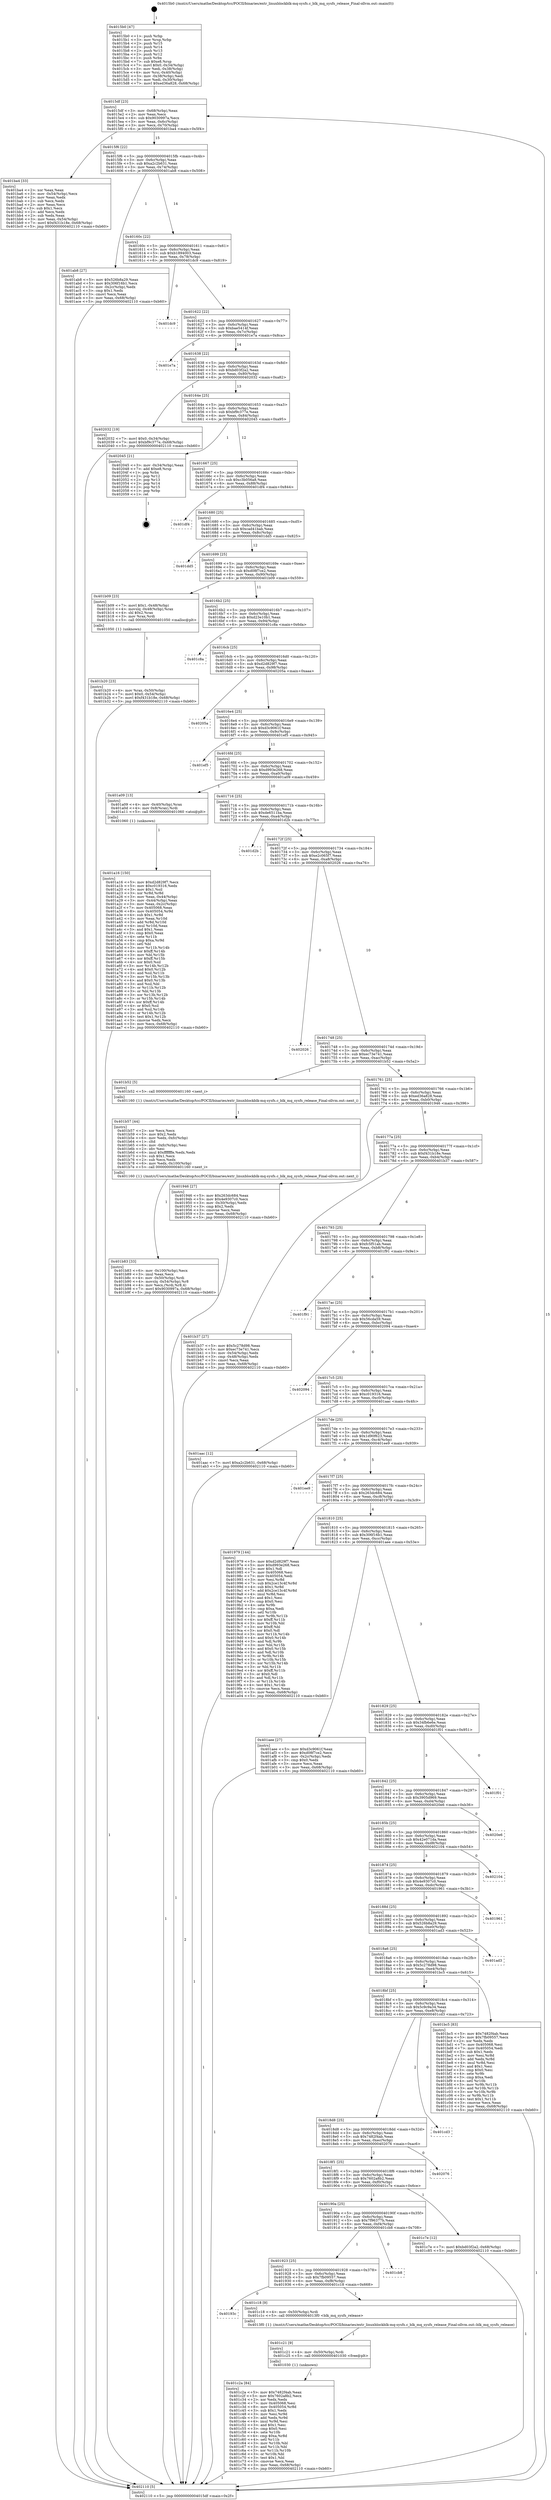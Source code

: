 digraph "0x4015b0" {
  label = "0x4015b0 (/mnt/c/Users/mathe/Desktop/tcc/POCII/binaries/extr_linuxblockblk-mq-sysfs.c_blk_mq_sysfs_release_Final-ollvm.out::main(0))"
  labelloc = "t"
  node[shape=record]

  Entry [label="",width=0.3,height=0.3,shape=circle,fillcolor=black,style=filled]
  "0x4015df" [label="{
     0x4015df [23]\l
     | [instrs]\l
     &nbsp;&nbsp;0x4015df \<+3\>: mov -0x68(%rbp),%eax\l
     &nbsp;&nbsp;0x4015e2 \<+2\>: mov %eax,%ecx\l
     &nbsp;&nbsp;0x4015e4 \<+6\>: sub $0x9030997a,%ecx\l
     &nbsp;&nbsp;0x4015ea \<+3\>: mov %eax,-0x6c(%rbp)\l
     &nbsp;&nbsp;0x4015ed \<+3\>: mov %ecx,-0x70(%rbp)\l
     &nbsp;&nbsp;0x4015f0 \<+6\>: je 0000000000401ba4 \<main+0x5f4\>\l
  }"]
  "0x401ba4" [label="{
     0x401ba4 [33]\l
     | [instrs]\l
     &nbsp;&nbsp;0x401ba4 \<+2\>: xor %eax,%eax\l
     &nbsp;&nbsp;0x401ba6 \<+3\>: mov -0x54(%rbp),%ecx\l
     &nbsp;&nbsp;0x401ba9 \<+2\>: mov %eax,%edx\l
     &nbsp;&nbsp;0x401bab \<+2\>: sub %ecx,%edx\l
     &nbsp;&nbsp;0x401bad \<+2\>: mov %eax,%ecx\l
     &nbsp;&nbsp;0x401baf \<+3\>: sub $0x1,%ecx\l
     &nbsp;&nbsp;0x401bb2 \<+2\>: add %ecx,%edx\l
     &nbsp;&nbsp;0x401bb4 \<+2\>: sub %edx,%eax\l
     &nbsp;&nbsp;0x401bb6 \<+3\>: mov %eax,-0x54(%rbp)\l
     &nbsp;&nbsp;0x401bb9 \<+7\>: movl $0xf431b18e,-0x68(%rbp)\l
     &nbsp;&nbsp;0x401bc0 \<+5\>: jmp 0000000000402110 \<main+0xb60\>\l
  }"]
  "0x4015f6" [label="{
     0x4015f6 [22]\l
     | [instrs]\l
     &nbsp;&nbsp;0x4015f6 \<+5\>: jmp 00000000004015fb \<main+0x4b\>\l
     &nbsp;&nbsp;0x4015fb \<+3\>: mov -0x6c(%rbp),%eax\l
     &nbsp;&nbsp;0x4015fe \<+5\>: sub $0xa2c2b631,%eax\l
     &nbsp;&nbsp;0x401603 \<+3\>: mov %eax,-0x74(%rbp)\l
     &nbsp;&nbsp;0x401606 \<+6\>: je 0000000000401ab8 \<main+0x508\>\l
  }"]
  Exit [label="",width=0.3,height=0.3,shape=circle,fillcolor=black,style=filled,peripheries=2]
  "0x401ab8" [label="{
     0x401ab8 [27]\l
     | [instrs]\l
     &nbsp;&nbsp;0x401ab8 \<+5\>: mov $0x526b8a29,%eax\l
     &nbsp;&nbsp;0x401abd \<+5\>: mov $0x306f16b1,%ecx\l
     &nbsp;&nbsp;0x401ac2 \<+3\>: mov -0x2c(%rbp),%edx\l
     &nbsp;&nbsp;0x401ac5 \<+3\>: cmp $0x1,%edx\l
     &nbsp;&nbsp;0x401ac8 \<+3\>: cmovl %ecx,%eax\l
     &nbsp;&nbsp;0x401acb \<+3\>: mov %eax,-0x68(%rbp)\l
     &nbsp;&nbsp;0x401ace \<+5\>: jmp 0000000000402110 \<main+0xb60\>\l
  }"]
  "0x40160c" [label="{
     0x40160c [22]\l
     | [instrs]\l
     &nbsp;&nbsp;0x40160c \<+5\>: jmp 0000000000401611 \<main+0x61\>\l
     &nbsp;&nbsp;0x401611 \<+3\>: mov -0x6c(%rbp),%eax\l
     &nbsp;&nbsp;0x401614 \<+5\>: sub $0xb1894003,%eax\l
     &nbsp;&nbsp;0x401619 \<+3\>: mov %eax,-0x78(%rbp)\l
     &nbsp;&nbsp;0x40161c \<+6\>: je 0000000000401dc9 \<main+0x819\>\l
  }"]
  "0x401c2a" [label="{
     0x401c2a [84]\l
     | [instrs]\l
     &nbsp;&nbsp;0x401c2a \<+5\>: mov $0x7482f4ab,%eax\l
     &nbsp;&nbsp;0x401c2f \<+5\>: mov $0x7602a8b2,%ecx\l
     &nbsp;&nbsp;0x401c34 \<+2\>: xor %edx,%edx\l
     &nbsp;&nbsp;0x401c36 \<+7\>: mov 0x405068,%esi\l
     &nbsp;&nbsp;0x401c3d \<+8\>: mov 0x405054,%r8d\l
     &nbsp;&nbsp;0x401c45 \<+3\>: sub $0x1,%edx\l
     &nbsp;&nbsp;0x401c48 \<+3\>: mov %esi,%r9d\l
     &nbsp;&nbsp;0x401c4b \<+3\>: add %edx,%r9d\l
     &nbsp;&nbsp;0x401c4e \<+4\>: imul %r9d,%esi\l
     &nbsp;&nbsp;0x401c52 \<+3\>: and $0x1,%esi\l
     &nbsp;&nbsp;0x401c55 \<+3\>: cmp $0x0,%esi\l
     &nbsp;&nbsp;0x401c58 \<+4\>: sete %r10b\l
     &nbsp;&nbsp;0x401c5c \<+4\>: cmp $0xa,%r8d\l
     &nbsp;&nbsp;0x401c60 \<+4\>: setl %r11b\l
     &nbsp;&nbsp;0x401c64 \<+3\>: mov %r10b,%bl\l
     &nbsp;&nbsp;0x401c67 \<+3\>: and %r11b,%bl\l
     &nbsp;&nbsp;0x401c6a \<+3\>: xor %r11b,%r10b\l
     &nbsp;&nbsp;0x401c6d \<+3\>: or %r10b,%bl\l
     &nbsp;&nbsp;0x401c70 \<+3\>: test $0x1,%bl\l
     &nbsp;&nbsp;0x401c73 \<+3\>: cmovne %ecx,%eax\l
     &nbsp;&nbsp;0x401c76 \<+3\>: mov %eax,-0x68(%rbp)\l
     &nbsp;&nbsp;0x401c79 \<+5\>: jmp 0000000000402110 \<main+0xb60\>\l
  }"]
  "0x401dc9" [label="{
     0x401dc9\l
  }", style=dashed]
  "0x401622" [label="{
     0x401622 [22]\l
     | [instrs]\l
     &nbsp;&nbsp;0x401622 \<+5\>: jmp 0000000000401627 \<main+0x77\>\l
     &nbsp;&nbsp;0x401627 \<+3\>: mov -0x6c(%rbp),%eax\l
     &nbsp;&nbsp;0x40162a \<+5\>: sub $0xbae5414f,%eax\l
     &nbsp;&nbsp;0x40162f \<+3\>: mov %eax,-0x7c(%rbp)\l
     &nbsp;&nbsp;0x401632 \<+6\>: je 0000000000401e7a \<main+0x8ca\>\l
  }"]
  "0x401c21" [label="{
     0x401c21 [9]\l
     | [instrs]\l
     &nbsp;&nbsp;0x401c21 \<+4\>: mov -0x50(%rbp),%rdi\l
     &nbsp;&nbsp;0x401c25 \<+5\>: call 0000000000401030 \<free@plt\>\l
     | [calls]\l
     &nbsp;&nbsp;0x401030 \{1\} (unknown)\l
  }"]
  "0x401e7a" [label="{
     0x401e7a\l
  }", style=dashed]
  "0x401638" [label="{
     0x401638 [22]\l
     | [instrs]\l
     &nbsp;&nbsp;0x401638 \<+5\>: jmp 000000000040163d \<main+0x8d\>\l
     &nbsp;&nbsp;0x40163d \<+3\>: mov -0x6c(%rbp),%eax\l
     &nbsp;&nbsp;0x401640 \<+5\>: sub $0xbd03f2a2,%eax\l
     &nbsp;&nbsp;0x401645 \<+3\>: mov %eax,-0x80(%rbp)\l
     &nbsp;&nbsp;0x401648 \<+6\>: je 0000000000402032 \<main+0xa82\>\l
  }"]
  "0x40193c" [label="{
     0x40193c\l
  }", style=dashed]
  "0x402032" [label="{
     0x402032 [19]\l
     | [instrs]\l
     &nbsp;&nbsp;0x402032 \<+7\>: movl $0x0,-0x34(%rbp)\l
     &nbsp;&nbsp;0x402039 \<+7\>: movl $0xbf9c377e,-0x68(%rbp)\l
     &nbsp;&nbsp;0x402040 \<+5\>: jmp 0000000000402110 \<main+0xb60\>\l
  }"]
  "0x40164e" [label="{
     0x40164e [25]\l
     | [instrs]\l
     &nbsp;&nbsp;0x40164e \<+5\>: jmp 0000000000401653 \<main+0xa3\>\l
     &nbsp;&nbsp;0x401653 \<+3\>: mov -0x6c(%rbp),%eax\l
     &nbsp;&nbsp;0x401656 \<+5\>: sub $0xbf9c377e,%eax\l
     &nbsp;&nbsp;0x40165b \<+6\>: mov %eax,-0x84(%rbp)\l
     &nbsp;&nbsp;0x401661 \<+6\>: je 0000000000402045 \<main+0xa95\>\l
  }"]
  "0x401c18" [label="{
     0x401c18 [9]\l
     | [instrs]\l
     &nbsp;&nbsp;0x401c18 \<+4\>: mov -0x50(%rbp),%rdi\l
     &nbsp;&nbsp;0x401c1c \<+5\>: call 00000000004013f0 \<blk_mq_sysfs_release\>\l
     | [calls]\l
     &nbsp;&nbsp;0x4013f0 \{1\} (/mnt/c/Users/mathe/Desktop/tcc/POCII/binaries/extr_linuxblockblk-mq-sysfs.c_blk_mq_sysfs_release_Final-ollvm.out::blk_mq_sysfs_release)\l
  }"]
  "0x402045" [label="{
     0x402045 [21]\l
     | [instrs]\l
     &nbsp;&nbsp;0x402045 \<+3\>: mov -0x34(%rbp),%eax\l
     &nbsp;&nbsp;0x402048 \<+7\>: add $0xe8,%rsp\l
     &nbsp;&nbsp;0x40204f \<+1\>: pop %rbx\l
     &nbsp;&nbsp;0x402050 \<+2\>: pop %r12\l
     &nbsp;&nbsp;0x402052 \<+2\>: pop %r13\l
     &nbsp;&nbsp;0x402054 \<+2\>: pop %r14\l
     &nbsp;&nbsp;0x402056 \<+2\>: pop %r15\l
     &nbsp;&nbsp;0x402058 \<+1\>: pop %rbp\l
     &nbsp;&nbsp;0x402059 \<+1\>: ret\l
  }"]
  "0x401667" [label="{
     0x401667 [25]\l
     | [instrs]\l
     &nbsp;&nbsp;0x401667 \<+5\>: jmp 000000000040166c \<main+0xbc\>\l
     &nbsp;&nbsp;0x40166c \<+3\>: mov -0x6c(%rbp),%eax\l
     &nbsp;&nbsp;0x40166f \<+5\>: sub $0xc3b056a8,%eax\l
     &nbsp;&nbsp;0x401674 \<+6\>: mov %eax,-0x88(%rbp)\l
     &nbsp;&nbsp;0x40167a \<+6\>: je 0000000000401df4 \<main+0x844\>\l
  }"]
  "0x401923" [label="{
     0x401923 [25]\l
     | [instrs]\l
     &nbsp;&nbsp;0x401923 \<+5\>: jmp 0000000000401928 \<main+0x378\>\l
     &nbsp;&nbsp;0x401928 \<+3\>: mov -0x6c(%rbp),%eax\l
     &nbsp;&nbsp;0x40192b \<+5\>: sub $0x7fb09557,%eax\l
     &nbsp;&nbsp;0x401930 \<+6\>: mov %eax,-0xf8(%rbp)\l
     &nbsp;&nbsp;0x401936 \<+6\>: je 0000000000401c18 \<main+0x668\>\l
  }"]
  "0x401df4" [label="{
     0x401df4\l
  }", style=dashed]
  "0x401680" [label="{
     0x401680 [25]\l
     | [instrs]\l
     &nbsp;&nbsp;0x401680 \<+5\>: jmp 0000000000401685 \<main+0xd5\>\l
     &nbsp;&nbsp;0x401685 \<+3\>: mov -0x6c(%rbp),%eax\l
     &nbsp;&nbsp;0x401688 \<+5\>: sub $0xcad41bab,%eax\l
     &nbsp;&nbsp;0x40168d \<+6\>: mov %eax,-0x8c(%rbp)\l
     &nbsp;&nbsp;0x401693 \<+6\>: je 0000000000401dd5 \<main+0x825\>\l
  }"]
  "0x401cb8" [label="{
     0x401cb8\l
  }", style=dashed]
  "0x401dd5" [label="{
     0x401dd5\l
  }", style=dashed]
  "0x401699" [label="{
     0x401699 [25]\l
     | [instrs]\l
     &nbsp;&nbsp;0x401699 \<+5\>: jmp 000000000040169e \<main+0xee\>\l
     &nbsp;&nbsp;0x40169e \<+3\>: mov -0x6c(%rbp),%eax\l
     &nbsp;&nbsp;0x4016a1 \<+5\>: sub $0xd08f7ce2,%eax\l
     &nbsp;&nbsp;0x4016a6 \<+6\>: mov %eax,-0x90(%rbp)\l
     &nbsp;&nbsp;0x4016ac \<+6\>: je 0000000000401b09 \<main+0x559\>\l
  }"]
  "0x40190a" [label="{
     0x40190a [25]\l
     | [instrs]\l
     &nbsp;&nbsp;0x40190a \<+5\>: jmp 000000000040190f \<main+0x35f\>\l
     &nbsp;&nbsp;0x40190f \<+3\>: mov -0x6c(%rbp),%eax\l
     &nbsp;&nbsp;0x401912 \<+5\>: sub $0x7f96377b,%eax\l
     &nbsp;&nbsp;0x401917 \<+6\>: mov %eax,-0xf4(%rbp)\l
     &nbsp;&nbsp;0x40191d \<+6\>: je 0000000000401cb8 \<main+0x708\>\l
  }"]
  "0x401b09" [label="{
     0x401b09 [23]\l
     | [instrs]\l
     &nbsp;&nbsp;0x401b09 \<+7\>: movl $0x1,-0x48(%rbp)\l
     &nbsp;&nbsp;0x401b10 \<+4\>: movslq -0x48(%rbp),%rax\l
     &nbsp;&nbsp;0x401b14 \<+4\>: shl $0x2,%rax\l
     &nbsp;&nbsp;0x401b18 \<+3\>: mov %rax,%rdi\l
     &nbsp;&nbsp;0x401b1b \<+5\>: call 0000000000401050 \<malloc@plt\>\l
     | [calls]\l
     &nbsp;&nbsp;0x401050 \{1\} (unknown)\l
  }"]
  "0x4016b2" [label="{
     0x4016b2 [25]\l
     | [instrs]\l
     &nbsp;&nbsp;0x4016b2 \<+5\>: jmp 00000000004016b7 \<main+0x107\>\l
     &nbsp;&nbsp;0x4016b7 \<+3\>: mov -0x6c(%rbp),%eax\l
     &nbsp;&nbsp;0x4016ba \<+5\>: sub $0xd23e10b1,%eax\l
     &nbsp;&nbsp;0x4016bf \<+6\>: mov %eax,-0x94(%rbp)\l
     &nbsp;&nbsp;0x4016c5 \<+6\>: je 0000000000401c8a \<main+0x6da\>\l
  }"]
  "0x401c7e" [label="{
     0x401c7e [12]\l
     | [instrs]\l
     &nbsp;&nbsp;0x401c7e \<+7\>: movl $0xbd03f2a2,-0x68(%rbp)\l
     &nbsp;&nbsp;0x401c85 \<+5\>: jmp 0000000000402110 \<main+0xb60\>\l
  }"]
  "0x401c8a" [label="{
     0x401c8a\l
  }", style=dashed]
  "0x4016cb" [label="{
     0x4016cb [25]\l
     | [instrs]\l
     &nbsp;&nbsp;0x4016cb \<+5\>: jmp 00000000004016d0 \<main+0x120\>\l
     &nbsp;&nbsp;0x4016d0 \<+3\>: mov -0x6c(%rbp),%eax\l
     &nbsp;&nbsp;0x4016d3 \<+5\>: sub $0xd2d829f7,%eax\l
     &nbsp;&nbsp;0x4016d8 \<+6\>: mov %eax,-0x98(%rbp)\l
     &nbsp;&nbsp;0x4016de \<+6\>: je 000000000040205a \<main+0xaaa\>\l
  }"]
  "0x4018f1" [label="{
     0x4018f1 [25]\l
     | [instrs]\l
     &nbsp;&nbsp;0x4018f1 \<+5\>: jmp 00000000004018f6 \<main+0x346\>\l
     &nbsp;&nbsp;0x4018f6 \<+3\>: mov -0x6c(%rbp),%eax\l
     &nbsp;&nbsp;0x4018f9 \<+5\>: sub $0x7602a8b2,%eax\l
     &nbsp;&nbsp;0x4018fe \<+6\>: mov %eax,-0xf0(%rbp)\l
     &nbsp;&nbsp;0x401904 \<+6\>: je 0000000000401c7e \<main+0x6ce\>\l
  }"]
  "0x40205a" [label="{
     0x40205a\l
  }", style=dashed]
  "0x4016e4" [label="{
     0x4016e4 [25]\l
     | [instrs]\l
     &nbsp;&nbsp;0x4016e4 \<+5\>: jmp 00000000004016e9 \<main+0x139\>\l
     &nbsp;&nbsp;0x4016e9 \<+3\>: mov -0x6c(%rbp),%eax\l
     &nbsp;&nbsp;0x4016ec \<+5\>: sub $0xd3c9061f,%eax\l
     &nbsp;&nbsp;0x4016f1 \<+6\>: mov %eax,-0x9c(%rbp)\l
     &nbsp;&nbsp;0x4016f7 \<+6\>: je 0000000000401ef5 \<main+0x945\>\l
  }"]
  "0x402076" [label="{
     0x402076\l
  }", style=dashed]
  "0x401ef5" [label="{
     0x401ef5\l
  }", style=dashed]
  "0x4016fd" [label="{
     0x4016fd [25]\l
     | [instrs]\l
     &nbsp;&nbsp;0x4016fd \<+5\>: jmp 0000000000401702 \<main+0x152\>\l
     &nbsp;&nbsp;0x401702 \<+3\>: mov -0x6c(%rbp),%eax\l
     &nbsp;&nbsp;0x401705 \<+5\>: sub $0xd993e268,%eax\l
     &nbsp;&nbsp;0x40170a \<+6\>: mov %eax,-0xa0(%rbp)\l
     &nbsp;&nbsp;0x401710 \<+6\>: je 0000000000401a09 \<main+0x459\>\l
  }"]
  "0x4018d8" [label="{
     0x4018d8 [25]\l
     | [instrs]\l
     &nbsp;&nbsp;0x4018d8 \<+5\>: jmp 00000000004018dd \<main+0x32d\>\l
     &nbsp;&nbsp;0x4018dd \<+3\>: mov -0x6c(%rbp),%eax\l
     &nbsp;&nbsp;0x4018e0 \<+5\>: sub $0x7482f4ab,%eax\l
     &nbsp;&nbsp;0x4018e5 \<+6\>: mov %eax,-0xec(%rbp)\l
     &nbsp;&nbsp;0x4018eb \<+6\>: je 0000000000402076 \<main+0xac6\>\l
  }"]
  "0x401a09" [label="{
     0x401a09 [13]\l
     | [instrs]\l
     &nbsp;&nbsp;0x401a09 \<+4\>: mov -0x40(%rbp),%rax\l
     &nbsp;&nbsp;0x401a0d \<+4\>: mov 0x8(%rax),%rdi\l
     &nbsp;&nbsp;0x401a11 \<+5\>: call 0000000000401060 \<atoi@plt\>\l
     | [calls]\l
     &nbsp;&nbsp;0x401060 \{1\} (unknown)\l
  }"]
  "0x401716" [label="{
     0x401716 [25]\l
     | [instrs]\l
     &nbsp;&nbsp;0x401716 \<+5\>: jmp 000000000040171b \<main+0x16b\>\l
     &nbsp;&nbsp;0x40171b \<+3\>: mov -0x6c(%rbp),%eax\l
     &nbsp;&nbsp;0x40171e \<+5\>: sub $0xde6511ba,%eax\l
     &nbsp;&nbsp;0x401723 \<+6\>: mov %eax,-0xa4(%rbp)\l
     &nbsp;&nbsp;0x401729 \<+6\>: je 0000000000401d2b \<main+0x77b\>\l
  }"]
  "0x401cd3" [label="{
     0x401cd3\l
  }", style=dashed]
  "0x401d2b" [label="{
     0x401d2b\l
  }", style=dashed]
  "0x40172f" [label="{
     0x40172f [25]\l
     | [instrs]\l
     &nbsp;&nbsp;0x40172f \<+5\>: jmp 0000000000401734 \<main+0x184\>\l
     &nbsp;&nbsp;0x401734 \<+3\>: mov -0x6c(%rbp),%eax\l
     &nbsp;&nbsp;0x401737 \<+5\>: sub $0xe2c065f7,%eax\l
     &nbsp;&nbsp;0x40173c \<+6\>: mov %eax,-0xa8(%rbp)\l
     &nbsp;&nbsp;0x401742 \<+6\>: je 0000000000402026 \<main+0xa76\>\l
  }"]
  "0x4018bf" [label="{
     0x4018bf [25]\l
     | [instrs]\l
     &nbsp;&nbsp;0x4018bf \<+5\>: jmp 00000000004018c4 \<main+0x314\>\l
     &nbsp;&nbsp;0x4018c4 \<+3\>: mov -0x6c(%rbp),%eax\l
     &nbsp;&nbsp;0x4018c7 \<+5\>: sub $0x5c9c9a34,%eax\l
     &nbsp;&nbsp;0x4018cc \<+6\>: mov %eax,-0xe8(%rbp)\l
     &nbsp;&nbsp;0x4018d2 \<+6\>: je 0000000000401cd3 \<main+0x723\>\l
  }"]
  "0x402026" [label="{
     0x402026\l
  }", style=dashed]
  "0x401748" [label="{
     0x401748 [25]\l
     | [instrs]\l
     &nbsp;&nbsp;0x401748 \<+5\>: jmp 000000000040174d \<main+0x19d\>\l
     &nbsp;&nbsp;0x40174d \<+3\>: mov -0x6c(%rbp),%eax\l
     &nbsp;&nbsp;0x401750 \<+5\>: sub $0xec73e741,%eax\l
     &nbsp;&nbsp;0x401755 \<+6\>: mov %eax,-0xac(%rbp)\l
     &nbsp;&nbsp;0x40175b \<+6\>: je 0000000000401b52 \<main+0x5a2\>\l
  }"]
  "0x401bc5" [label="{
     0x401bc5 [83]\l
     | [instrs]\l
     &nbsp;&nbsp;0x401bc5 \<+5\>: mov $0x7482f4ab,%eax\l
     &nbsp;&nbsp;0x401bca \<+5\>: mov $0x7fb09557,%ecx\l
     &nbsp;&nbsp;0x401bcf \<+2\>: xor %edx,%edx\l
     &nbsp;&nbsp;0x401bd1 \<+7\>: mov 0x405068,%esi\l
     &nbsp;&nbsp;0x401bd8 \<+7\>: mov 0x405054,%edi\l
     &nbsp;&nbsp;0x401bdf \<+3\>: sub $0x1,%edx\l
     &nbsp;&nbsp;0x401be2 \<+3\>: mov %esi,%r8d\l
     &nbsp;&nbsp;0x401be5 \<+3\>: add %edx,%r8d\l
     &nbsp;&nbsp;0x401be8 \<+4\>: imul %r8d,%esi\l
     &nbsp;&nbsp;0x401bec \<+3\>: and $0x1,%esi\l
     &nbsp;&nbsp;0x401bef \<+3\>: cmp $0x0,%esi\l
     &nbsp;&nbsp;0x401bf2 \<+4\>: sete %r9b\l
     &nbsp;&nbsp;0x401bf6 \<+3\>: cmp $0xa,%edi\l
     &nbsp;&nbsp;0x401bf9 \<+4\>: setl %r10b\l
     &nbsp;&nbsp;0x401bfd \<+3\>: mov %r9b,%r11b\l
     &nbsp;&nbsp;0x401c00 \<+3\>: and %r10b,%r11b\l
     &nbsp;&nbsp;0x401c03 \<+3\>: xor %r10b,%r9b\l
     &nbsp;&nbsp;0x401c06 \<+3\>: or %r9b,%r11b\l
     &nbsp;&nbsp;0x401c09 \<+4\>: test $0x1,%r11b\l
     &nbsp;&nbsp;0x401c0d \<+3\>: cmovne %ecx,%eax\l
     &nbsp;&nbsp;0x401c10 \<+3\>: mov %eax,-0x68(%rbp)\l
     &nbsp;&nbsp;0x401c13 \<+5\>: jmp 0000000000402110 \<main+0xb60\>\l
  }"]
  "0x401b52" [label="{
     0x401b52 [5]\l
     | [instrs]\l
     &nbsp;&nbsp;0x401b52 \<+5\>: call 0000000000401160 \<next_i\>\l
     | [calls]\l
     &nbsp;&nbsp;0x401160 \{1\} (/mnt/c/Users/mathe/Desktop/tcc/POCII/binaries/extr_linuxblockblk-mq-sysfs.c_blk_mq_sysfs_release_Final-ollvm.out::next_i)\l
  }"]
  "0x401761" [label="{
     0x401761 [25]\l
     | [instrs]\l
     &nbsp;&nbsp;0x401761 \<+5\>: jmp 0000000000401766 \<main+0x1b6\>\l
     &nbsp;&nbsp;0x401766 \<+3\>: mov -0x6c(%rbp),%eax\l
     &nbsp;&nbsp;0x401769 \<+5\>: sub $0xed36a828,%eax\l
     &nbsp;&nbsp;0x40176e \<+6\>: mov %eax,-0xb0(%rbp)\l
     &nbsp;&nbsp;0x401774 \<+6\>: je 0000000000401946 \<main+0x396\>\l
  }"]
  "0x4018a6" [label="{
     0x4018a6 [25]\l
     | [instrs]\l
     &nbsp;&nbsp;0x4018a6 \<+5\>: jmp 00000000004018ab \<main+0x2fb\>\l
     &nbsp;&nbsp;0x4018ab \<+3\>: mov -0x6c(%rbp),%eax\l
     &nbsp;&nbsp;0x4018ae \<+5\>: sub $0x5c278d98,%eax\l
     &nbsp;&nbsp;0x4018b3 \<+6\>: mov %eax,-0xe4(%rbp)\l
     &nbsp;&nbsp;0x4018b9 \<+6\>: je 0000000000401bc5 \<main+0x615\>\l
  }"]
  "0x401946" [label="{
     0x401946 [27]\l
     | [instrs]\l
     &nbsp;&nbsp;0x401946 \<+5\>: mov $0x263dc684,%eax\l
     &nbsp;&nbsp;0x40194b \<+5\>: mov $0x4e9307c0,%ecx\l
     &nbsp;&nbsp;0x401950 \<+3\>: mov -0x30(%rbp),%edx\l
     &nbsp;&nbsp;0x401953 \<+3\>: cmp $0x2,%edx\l
     &nbsp;&nbsp;0x401956 \<+3\>: cmovne %ecx,%eax\l
     &nbsp;&nbsp;0x401959 \<+3\>: mov %eax,-0x68(%rbp)\l
     &nbsp;&nbsp;0x40195c \<+5\>: jmp 0000000000402110 \<main+0xb60\>\l
  }"]
  "0x40177a" [label="{
     0x40177a [25]\l
     | [instrs]\l
     &nbsp;&nbsp;0x40177a \<+5\>: jmp 000000000040177f \<main+0x1cf\>\l
     &nbsp;&nbsp;0x40177f \<+3\>: mov -0x6c(%rbp),%eax\l
     &nbsp;&nbsp;0x401782 \<+5\>: sub $0xf431b18e,%eax\l
     &nbsp;&nbsp;0x401787 \<+6\>: mov %eax,-0xb4(%rbp)\l
     &nbsp;&nbsp;0x40178d \<+6\>: je 0000000000401b37 \<main+0x587\>\l
  }"]
  "0x402110" [label="{
     0x402110 [5]\l
     | [instrs]\l
     &nbsp;&nbsp;0x402110 \<+5\>: jmp 00000000004015df \<main+0x2f\>\l
  }"]
  "0x4015b0" [label="{
     0x4015b0 [47]\l
     | [instrs]\l
     &nbsp;&nbsp;0x4015b0 \<+1\>: push %rbp\l
     &nbsp;&nbsp;0x4015b1 \<+3\>: mov %rsp,%rbp\l
     &nbsp;&nbsp;0x4015b4 \<+2\>: push %r15\l
     &nbsp;&nbsp;0x4015b6 \<+2\>: push %r14\l
     &nbsp;&nbsp;0x4015b8 \<+2\>: push %r13\l
     &nbsp;&nbsp;0x4015ba \<+2\>: push %r12\l
     &nbsp;&nbsp;0x4015bc \<+1\>: push %rbx\l
     &nbsp;&nbsp;0x4015bd \<+7\>: sub $0xe8,%rsp\l
     &nbsp;&nbsp;0x4015c4 \<+7\>: movl $0x0,-0x34(%rbp)\l
     &nbsp;&nbsp;0x4015cb \<+3\>: mov %edi,-0x38(%rbp)\l
     &nbsp;&nbsp;0x4015ce \<+4\>: mov %rsi,-0x40(%rbp)\l
     &nbsp;&nbsp;0x4015d2 \<+3\>: mov -0x38(%rbp),%edi\l
     &nbsp;&nbsp;0x4015d5 \<+3\>: mov %edi,-0x30(%rbp)\l
     &nbsp;&nbsp;0x4015d8 \<+7\>: movl $0xed36a828,-0x68(%rbp)\l
  }"]
  "0x401ad3" [label="{
     0x401ad3\l
  }", style=dashed]
  "0x401b37" [label="{
     0x401b37 [27]\l
     | [instrs]\l
     &nbsp;&nbsp;0x401b37 \<+5\>: mov $0x5c278d98,%eax\l
     &nbsp;&nbsp;0x401b3c \<+5\>: mov $0xec73e741,%ecx\l
     &nbsp;&nbsp;0x401b41 \<+3\>: mov -0x54(%rbp),%edx\l
     &nbsp;&nbsp;0x401b44 \<+3\>: cmp -0x48(%rbp),%edx\l
     &nbsp;&nbsp;0x401b47 \<+3\>: cmovl %ecx,%eax\l
     &nbsp;&nbsp;0x401b4a \<+3\>: mov %eax,-0x68(%rbp)\l
     &nbsp;&nbsp;0x401b4d \<+5\>: jmp 0000000000402110 \<main+0xb60\>\l
  }"]
  "0x401793" [label="{
     0x401793 [25]\l
     | [instrs]\l
     &nbsp;&nbsp;0x401793 \<+5\>: jmp 0000000000401798 \<main+0x1e8\>\l
     &nbsp;&nbsp;0x401798 \<+3\>: mov -0x6c(%rbp),%eax\l
     &nbsp;&nbsp;0x40179b \<+5\>: sub $0xfc5f51ab,%eax\l
     &nbsp;&nbsp;0x4017a0 \<+6\>: mov %eax,-0xb8(%rbp)\l
     &nbsp;&nbsp;0x4017a6 \<+6\>: je 0000000000401f91 \<main+0x9e1\>\l
  }"]
  "0x40188d" [label="{
     0x40188d [25]\l
     | [instrs]\l
     &nbsp;&nbsp;0x40188d \<+5\>: jmp 0000000000401892 \<main+0x2e2\>\l
     &nbsp;&nbsp;0x401892 \<+3\>: mov -0x6c(%rbp),%eax\l
     &nbsp;&nbsp;0x401895 \<+5\>: sub $0x526b8a29,%eax\l
     &nbsp;&nbsp;0x40189a \<+6\>: mov %eax,-0xe0(%rbp)\l
     &nbsp;&nbsp;0x4018a0 \<+6\>: je 0000000000401ad3 \<main+0x523\>\l
  }"]
  "0x401f91" [label="{
     0x401f91\l
  }", style=dashed]
  "0x4017ac" [label="{
     0x4017ac [25]\l
     | [instrs]\l
     &nbsp;&nbsp;0x4017ac \<+5\>: jmp 00000000004017b1 \<main+0x201\>\l
     &nbsp;&nbsp;0x4017b1 \<+3\>: mov -0x6c(%rbp),%eax\l
     &nbsp;&nbsp;0x4017b4 \<+5\>: sub $0x56cda59,%eax\l
     &nbsp;&nbsp;0x4017b9 \<+6\>: mov %eax,-0xbc(%rbp)\l
     &nbsp;&nbsp;0x4017bf \<+6\>: je 0000000000402094 \<main+0xae4\>\l
  }"]
  "0x401961" [label="{
     0x401961\l
  }", style=dashed]
  "0x402094" [label="{
     0x402094\l
  }", style=dashed]
  "0x4017c5" [label="{
     0x4017c5 [25]\l
     | [instrs]\l
     &nbsp;&nbsp;0x4017c5 \<+5\>: jmp 00000000004017ca \<main+0x21a\>\l
     &nbsp;&nbsp;0x4017ca \<+3\>: mov -0x6c(%rbp),%eax\l
     &nbsp;&nbsp;0x4017cd \<+5\>: sub $0xc019316,%eax\l
     &nbsp;&nbsp;0x4017d2 \<+6\>: mov %eax,-0xc0(%rbp)\l
     &nbsp;&nbsp;0x4017d8 \<+6\>: je 0000000000401aac \<main+0x4fc\>\l
  }"]
  "0x401874" [label="{
     0x401874 [25]\l
     | [instrs]\l
     &nbsp;&nbsp;0x401874 \<+5\>: jmp 0000000000401879 \<main+0x2c9\>\l
     &nbsp;&nbsp;0x401879 \<+3\>: mov -0x6c(%rbp),%eax\l
     &nbsp;&nbsp;0x40187c \<+5\>: sub $0x4e9307c0,%eax\l
     &nbsp;&nbsp;0x401881 \<+6\>: mov %eax,-0xdc(%rbp)\l
     &nbsp;&nbsp;0x401887 \<+6\>: je 0000000000401961 \<main+0x3b1\>\l
  }"]
  "0x401aac" [label="{
     0x401aac [12]\l
     | [instrs]\l
     &nbsp;&nbsp;0x401aac \<+7\>: movl $0xa2c2b631,-0x68(%rbp)\l
     &nbsp;&nbsp;0x401ab3 \<+5\>: jmp 0000000000402110 \<main+0xb60\>\l
  }"]
  "0x4017de" [label="{
     0x4017de [25]\l
     | [instrs]\l
     &nbsp;&nbsp;0x4017de \<+5\>: jmp 00000000004017e3 \<main+0x233\>\l
     &nbsp;&nbsp;0x4017e3 \<+3\>: mov -0x6c(%rbp),%eax\l
     &nbsp;&nbsp;0x4017e6 \<+5\>: sub $0x1d90f623,%eax\l
     &nbsp;&nbsp;0x4017eb \<+6\>: mov %eax,-0xc4(%rbp)\l
     &nbsp;&nbsp;0x4017f1 \<+6\>: je 0000000000401ee9 \<main+0x939\>\l
  }"]
  "0x402104" [label="{
     0x402104\l
  }", style=dashed]
  "0x401ee9" [label="{
     0x401ee9\l
  }", style=dashed]
  "0x4017f7" [label="{
     0x4017f7 [25]\l
     | [instrs]\l
     &nbsp;&nbsp;0x4017f7 \<+5\>: jmp 00000000004017fc \<main+0x24c\>\l
     &nbsp;&nbsp;0x4017fc \<+3\>: mov -0x6c(%rbp),%eax\l
     &nbsp;&nbsp;0x4017ff \<+5\>: sub $0x263dc684,%eax\l
     &nbsp;&nbsp;0x401804 \<+6\>: mov %eax,-0xc8(%rbp)\l
     &nbsp;&nbsp;0x40180a \<+6\>: je 0000000000401979 \<main+0x3c9\>\l
  }"]
  "0x40185b" [label="{
     0x40185b [25]\l
     | [instrs]\l
     &nbsp;&nbsp;0x40185b \<+5\>: jmp 0000000000401860 \<main+0x2b0\>\l
     &nbsp;&nbsp;0x401860 \<+3\>: mov -0x6c(%rbp),%eax\l
     &nbsp;&nbsp;0x401863 \<+5\>: sub $0x42e071da,%eax\l
     &nbsp;&nbsp;0x401868 \<+6\>: mov %eax,-0xd8(%rbp)\l
     &nbsp;&nbsp;0x40186e \<+6\>: je 0000000000402104 \<main+0xb54\>\l
  }"]
  "0x401979" [label="{
     0x401979 [144]\l
     | [instrs]\l
     &nbsp;&nbsp;0x401979 \<+5\>: mov $0xd2d829f7,%eax\l
     &nbsp;&nbsp;0x40197e \<+5\>: mov $0xd993e268,%ecx\l
     &nbsp;&nbsp;0x401983 \<+2\>: mov $0x1,%dl\l
     &nbsp;&nbsp;0x401985 \<+7\>: mov 0x405068,%esi\l
     &nbsp;&nbsp;0x40198c \<+7\>: mov 0x405054,%edi\l
     &nbsp;&nbsp;0x401993 \<+3\>: mov %esi,%r8d\l
     &nbsp;&nbsp;0x401996 \<+7\>: sub $0x2ce13c4f,%r8d\l
     &nbsp;&nbsp;0x40199d \<+4\>: sub $0x1,%r8d\l
     &nbsp;&nbsp;0x4019a1 \<+7\>: add $0x2ce13c4f,%r8d\l
     &nbsp;&nbsp;0x4019a8 \<+4\>: imul %r8d,%esi\l
     &nbsp;&nbsp;0x4019ac \<+3\>: and $0x1,%esi\l
     &nbsp;&nbsp;0x4019af \<+3\>: cmp $0x0,%esi\l
     &nbsp;&nbsp;0x4019b2 \<+4\>: sete %r9b\l
     &nbsp;&nbsp;0x4019b6 \<+3\>: cmp $0xa,%edi\l
     &nbsp;&nbsp;0x4019b9 \<+4\>: setl %r10b\l
     &nbsp;&nbsp;0x4019bd \<+3\>: mov %r9b,%r11b\l
     &nbsp;&nbsp;0x4019c0 \<+4\>: xor $0xff,%r11b\l
     &nbsp;&nbsp;0x4019c4 \<+3\>: mov %r10b,%bl\l
     &nbsp;&nbsp;0x4019c7 \<+3\>: xor $0xff,%bl\l
     &nbsp;&nbsp;0x4019ca \<+3\>: xor $0x0,%dl\l
     &nbsp;&nbsp;0x4019cd \<+3\>: mov %r11b,%r14b\l
     &nbsp;&nbsp;0x4019d0 \<+4\>: and $0x0,%r14b\l
     &nbsp;&nbsp;0x4019d4 \<+3\>: and %dl,%r9b\l
     &nbsp;&nbsp;0x4019d7 \<+3\>: mov %bl,%r15b\l
     &nbsp;&nbsp;0x4019da \<+4\>: and $0x0,%r15b\l
     &nbsp;&nbsp;0x4019de \<+3\>: and %dl,%r10b\l
     &nbsp;&nbsp;0x4019e1 \<+3\>: or %r9b,%r14b\l
     &nbsp;&nbsp;0x4019e4 \<+3\>: or %r10b,%r15b\l
     &nbsp;&nbsp;0x4019e7 \<+3\>: xor %r15b,%r14b\l
     &nbsp;&nbsp;0x4019ea \<+3\>: or %bl,%r11b\l
     &nbsp;&nbsp;0x4019ed \<+4\>: xor $0xff,%r11b\l
     &nbsp;&nbsp;0x4019f1 \<+3\>: or $0x0,%dl\l
     &nbsp;&nbsp;0x4019f4 \<+3\>: and %dl,%r11b\l
     &nbsp;&nbsp;0x4019f7 \<+3\>: or %r11b,%r14b\l
     &nbsp;&nbsp;0x4019fa \<+4\>: test $0x1,%r14b\l
     &nbsp;&nbsp;0x4019fe \<+3\>: cmovne %ecx,%eax\l
     &nbsp;&nbsp;0x401a01 \<+3\>: mov %eax,-0x68(%rbp)\l
     &nbsp;&nbsp;0x401a04 \<+5\>: jmp 0000000000402110 \<main+0xb60\>\l
  }"]
  "0x401810" [label="{
     0x401810 [25]\l
     | [instrs]\l
     &nbsp;&nbsp;0x401810 \<+5\>: jmp 0000000000401815 \<main+0x265\>\l
     &nbsp;&nbsp;0x401815 \<+3\>: mov -0x6c(%rbp),%eax\l
     &nbsp;&nbsp;0x401818 \<+5\>: sub $0x306f16b1,%eax\l
     &nbsp;&nbsp;0x40181d \<+6\>: mov %eax,-0xcc(%rbp)\l
     &nbsp;&nbsp;0x401823 \<+6\>: je 0000000000401aee \<main+0x53e\>\l
  }"]
  "0x401a16" [label="{
     0x401a16 [150]\l
     | [instrs]\l
     &nbsp;&nbsp;0x401a16 \<+5\>: mov $0xd2d829f7,%ecx\l
     &nbsp;&nbsp;0x401a1b \<+5\>: mov $0xc019316,%edx\l
     &nbsp;&nbsp;0x401a20 \<+3\>: mov $0x1,%sil\l
     &nbsp;&nbsp;0x401a23 \<+3\>: xor %r8d,%r8d\l
     &nbsp;&nbsp;0x401a26 \<+3\>: mov %eax,-0x44(%rbp)\l
     &nbsp;&nbsp;0x401a29 \<+3\>: mov -0x44(%rbp),%eax\l
     &nbsp;&nbsp;0x401a2c \<+3\>: mov %eax,-0x2c(%rbp)\l
     &nbsp;&nbsp;0x401a2f \<+7\>: mov 0x405068,%eax\l
     &nbsp;&nbsp;0x401a36 \<+8\>: mov 0x405054,%r9d\l
     &nbsp;&nbsp;0x401a3e \<+4\>: sub $0x1,%r8d\l
     &nbsp;&nbsp;0x401a42 \<+3\>: mov %eax,%r10d\l
     &nbsp;&nbsp;0x401a45 \<+3\>: add %r8d,%r10d\l
     &nbsp;&nbsp;0x401a48 \<+4\>: imul %r10d,%eax\l
     &nbsp;&nbsp;0x401a4c \<+3\>: and $0x1,%eax\l
     &nbsp;&nbsp;0x401a4f \<+3\>: cmp $0x0,%eax\l
     &nbsp;&nbsp;0x401a52 \<+4\>: sete %r11b\l
     &nbsp;&nbsp;0x401a56 \<+4\>: cmp $0xa,%r9d\l
     &nbsp;&nbsp;0x401a5a \<+3\>: setl %bl\l
     &nbsp;&nbsp;0x401a5d \<+3\>: mov %r11b,%r14b\l
     &nbsp;&nbsp;0x401a60 \<+4\>: xor $0xff,%r14b\l
     &nbsp;&nbsp;0x401a64 \<+3\>: mov %bl,%r15b\l
     &nbsp;&nbsp;0x401a67 \<+4\>: xor $0xff,%r15b\l
     &nbsp;&nbsp;0x401a6b \<+4\>: xor $0x0,%sil\l
     &nbsp;&nbsp;0x401a6f \<+3\>: mov %r14b,%r12b\l
     &nbsp;&nbsp;0x401a72 \<+4\>: and $0x0,%r12b\l
     &nbsp;&nbsp;0x401a76 \<+3\>: and %sil,%r11b\l
     &nbsp;&nbsp;0x401a79 \<+3\>: mov %r15b,%r13b\l
     &nbsp;&nbsp;0x401a7c \<+4\>: and $0x0,%r13b\l
     &nbsp;&nbsp;0x401a80 \<+3\>: and %sil,%bl\l
     &nbsp;&nbsp;0x401a83 \<+3\>: or %r11b,%r12b\l
     &nbsp;&nbsp;0x401a86 \<+3\>: or %bl,%r13b\l
     &nbsp;&nbsp;0x401a89 \<+3\>: xor %r13b,%r12b\l
     &nbsp;&nbsp;0x401a8c \<+3\>: or %r15b,%r14b\l
     &nbsp;&nbsp;0x401a8f \<+4\>: xor $0xff,%r14b\l
     &nbsp;&nbsp;0x401a93 \<+4\>: or $0x0,%sil\l
     &nbsp;&nbsp;0x401a97 \<+3\>: and %sil,%r14b\l
     &nbsp;&nbsp;0x401a9a \<+3\>: or %r14b,%r12b\l
     &nbsp;&nbsp;0x401a9d \<+4\>: test $0x1,%r12b\l
     &nbsp;&nbsp;0x401aa1 \<+3\>: cmovne %edx,%ecx\l
     &nbsp;&nbsp;0x401aa4 \<+3\>: mov %ecx,-0x68(%rbp)\l
     &nbsp;&nbsp;0x401aa7 \<+5\>: jmp 0000000000402110 \<main+0xb60\>\l
  }"]
  "0x4020e6" [label="{
     0x4020e6\l
  }", style=dashed]
  "0x401aee" [label="{
     0x401aee [27]\l
     | [instrs]\l
     &nbsp;&nbsp;0x401aee \<+5\>: mov $0xd3c9061f,%eax\l
     &nbsp;&nbsp;0x401af3 \<+5\>: mov $0xd08f7ce2,%ecx\l
     &nbsp;&nbsp;0x401af8 \<+3\>: mov -0x2c(%rbp),%edx\l
     &nbsp;&nbsp;0x401afb \<+3\>: cmp $0x0,%edx\l
     &nbsp;&nbsp;0x401afe \<+3\>: cmove %ecx,%eax\l
     &nbsp;&nbsp;0x401b01 \<+3\>: mov %eax,-0x68(%rbp)\l
     &nbsp;&nbsp;0x401b04 \<+5\>: jmp 0000000000402110 \<main+0xb60\>\l
  }"]
  "0x401829" [label="{
     0x401829 [25]\l
     | [instrs]\l
     &nbsp;&nbsp;0x401829 \<+5\>: jmp 000000000040182e \<main+0x27e\>\l
     &nbsp;&nbsp;0x40182e \<+3\>: mov -0x6c(%rbp),%eax\l
     &nbsp;&nbsp;0x401831 \<+5\>: sub $0x34fb6e6e,%eax\l
     &nbsp;&nbsp;0x401836 \<+6\>: mov %eax,-0xd0(%rbp)\l
     &nbsp;&nbsp;0x40183c \<+6\>: je 0000000000401f01 \<main+0x951\>\l
  }"]
  "0x401b20" [label="{
     0x401b20 [23]\l
     | [instrs]\l
     &nbsp;&nbsp;0x401b20 \<+4\>: mov %rax,-0x50(%rbp)\l
     &nbsp;&nbsp;0x401b24 \<+7\>: movl $0x0,-0x54(%rbp)\l
     &nbsp;&nbsp;0x401b2b \<+7\>: movl $0xf431b18e,-0x68(%rbp)\l
     &nbsp;&nbsp;0x401b32 \<+5\>: jmp 0000000000402110 \<main+0xb60\>\l
  }"]
  "0x401b57" [label="{
     0x401b57 [44]\l
     | [instrs]\l
     &nbsp;&nbsp;0x401b57 \<+2\>: xor %ecx,%ecx\l
     &nbsp;&nbsp;0x401b59 \<+5\>: mov $0x2,%edx\l
     &nbsp;&nbsp;0x401b5e \<+6\>: mov %edx,-0xfc(%rbp)\l
     &nbsp;&nbsp;0x401b64 \<+1\>: cltd\l
     &nbsp;&nbsp;0x401b65 \<+6\>: mov -0xfc(%rbp),%esi\l
     &nbsp;&nbsp;0x401b6b \<+2\>: idiv %esi\l
     &nbsp;&nbsp;0x401b6d \<+6\>: imul $0xfffffffe,%edx,%edx\l
     &nbsp;&nbsp;0x401b73 \<+3\>: sub $0x1,%ecx\l
     &nbsp;&nbsp;0x401b76 \<+2\>: sub %ecx,%edx\l
     &nbsp;&nbsp;0x401b78 \<+6\>: mov %edx,-0x100(%rbp)\l
     &nbsp;&nbsp;0x401b7e \<+5\>: call 0000000000401160 \<next_i\>\l
     | [calls]\l
     &nbsp;&nbsp;0x401160 \{1\} (/mnt/c/Users/mathe/Desktop/tcc/POCII/binaries/extr_linuxblockblk-mq-sysfs.c_blk_mq_sysfs_release_Final-ollvm.out::next_i)\l
  }"]
  "0x401b83" [label="{
     0x401b83 [33]\l
     | [instrs]\l
     &nbsp;&nbsp;0x401b83 \<+6\>: mov -0x100(%rbp),%ecx\l
     &nbsp;&nbsp;0x401b89 \<+3\>: imul %eax,%ecx\l
     &nbsp;&nbsp;0x401b8c \<+4\>: mov -0x50(%rbp),%rdi\l
     &nbsp;&nbsp;0x401b90 \<+4\>: movslq -0x54(%rbp),%r8\l
     &nbsp;&nbsp;0x401b94 \<+4\>: mov %ecx,(%rdi,%r8,4)\l
     &nbsp;&nbsp;0x401b98 \<+7\>: movl $0x9030997a,-0x68(%rbp)\l
     &nbsp;&nbsp;0x401b9f \<+5\>: jmp 0000000000402110 \<main+0xb60\>\l
  }"]
  "0x401842" [label="{
     0x401842 [25]\l
     | [instrs]\l
     &nbsp;&nbsp;0x401842 \<+5\>: jmp 0000000000401847 \<main+0x297\>\l
     &nbsp;&nbsp;0x401847 \<+3\>: mov -0x6c(%rbp),%eax\l
     &nbsp;&nbsp;0x40184a \<+5\>: sub $0x3905d969,%eax\l
     &nbsp;&nbsp;0x40184f \<+6\>: mov %eax,-0xd4(%rbp)\l
     &nbsp;&nbsp;0x401855 \<+6\>: je 00000000004020e6 \<main+0xb36\>\l
  }"]
  "0x401f01" [label="{
     0x401f01\l
  }", style=dashed]
  Entry -> "0x4015b0" [label=" 1"]
  "0x4015df" -> "0x401ba4" [label=" 1"]
  "0x4015df" -> "0x4015f6" [label=" 15"]
  "0x402045" -> Exit [label=" 1"]
  "0x4015f6" -> "0x401ab8" [label=" 1"]
  "0x4015f6" -> "0x40160c" [label=" 14"]
  "0x402032" -> "0x402110" [label=" 1"]
  "0x40160c" -> "0x401dc9" [label=" 0"]
  "0x40160c" -> "0x401622" [label=" 14"]
  "0x401c7e" -> "0x402110" [label=" 1"]
  "0x401622" -> "0x401e7a" [label=" 0"]
  "0x401622" -> "0x401638" [label=" 14"]
  "0x401c2a" -> "0x402110" [label=" 1"]
  "0x401638" -> "0x402032" [label=" 1"]
  "0x401638" -> "0x40164e" [label=" 13"]
  "0x401c21" -> "0x401c2a" [label=" 1"]
  "0x40164e" -> "0x402045" [label=" 1"]
  "0x40164e" -> "0x401667" [label=" 12"]
  "0x401c18" -> "0x401c21" [label=" 1"]
  "0x401667" -> "0x401df4" [label=" 0"]
  "0x401667" -> "0x401680" [label=" 12"]
  "0x401923" -> "0x401c18" [label=" 1"]
  "0x401680" -> "0x401dd5" [label=" 0"]
  "0x401680" -> "0x401699" [label=" 12"]
  "0x401923" -> "0x40193c" [label=" 0"]
  "0x401699" -> "0x401b09" [label=" 1"]
  "0x401699" -> "0x4016b2" [label=" 11"]
  "0x40190a" -> "0x401cb8" [label=" 0"]
  "0x4016b2" -> "0x401c8a" [label=" 0"]
  "0x4016b2" -> "0x4016cb" [label=" 11"]
  "0x40190a" -> "0x401923" [label=" 1"]
  "0x4016cb" -> "0x40205a" [label=" 0"]
  "0x4016cb" -> "0x4016e4" [label=" 11"]
  "0x4018f1" -> "0x401c7e" [label=" 1"]
  "0x4016e4" -> "0x401ef5" [label=" 0"]
  "0x4016e4" -> "0x4016fd" [label=" 11"]
  "0x4018f1" -> "0x40190a" [label=" 1"]
  "0x4016fd" -> "0x401a09" [label=" 1"]
  "0x4016fd" -> "0x401716" [label=" 10"]
  "0x4018d8" -> "0x402076" [label=" 0"]
  "0x401716" -> "0x401d2b" [label=" 0"]
  "0x401716" -> "0x40172f" [label=" 10"]
  "0x4018d8" -> "0x4018f1" [label=" 2"]
  "0x40172f" -> "0x402026" [label=" 0"]
  "0x40172f" -> "0x401748" [label=" 10"]
  "0x4018bf" -> "0x401cd3" [label=" 0"]
  "0x401748" -> "0x401b52" [label=" 1"]
  "0x401748" -> "0x401761" [label=" 9"]
  "0x4018bf" -> "0x4018d8" [label=" 2"]
  "0x401761" -> "0x401946" [label=" 1"]
  "0x401761" -> "0x40177a" [label=" 8"]
  "0x401946" -> "0x402110" [label=" 1"]
  "0x4015b0" -> "0x4015df" [label=" 1"]
  "0x402110" -> "0x4015df" [label=" 15"]
  "0x4018a6" -> "0x4018bf" [label=" 2"]
  "0x40177a" -> "0x401b37" [label=" 2"]
  "0x40177a" -> "0x401793" [label=" 6"]
  "0x4018a6" -> "0x401bc5" [label=" 1"]
  "0x401793" -> "0x401f91" [label=" 0"]
  "0x401793" -> "0x4017ac" [label=" 6"]
  "0x40188d" -> "0x4018a6" [label=" 3"]
  "0x4017ac" -> "0x402094" [label=" 0"]
  "0x4017ac" -> "0x4017c5" [label=" 6"]
  "0x40188d" -> "0x401ad3" [label=" 0"]
  "0x4017c5" -> "0x401aac" [label=" 1"]
  "0x4017c5" -> "0x4017de" [label=" 5"]
  "0x401874" -> "0x40188d" [label=" 3"]
  "0x4017de" -> "0x401ee9" [label=" 0"]
  "0x4017de" -> "0x4017f7" [label=" 5"]
  "0x401874" -> "0x401961" [label=" 0"]
  "0x4017f7" -> "0x401979" [label=" 1"]
  "0x4017f7" -> "0x401810" [label=" 4"]
  "0x401979" -> "0x402110" [label=" 1"]
  "0x401a09" -> "0x401a16" [label=" 1"]
  "0x401a16" -> "0x402110" [label=" 1"]
  "0x401aac" -> "0x402110" [label=" 1"]
  "0x401ab8" -> "0x402110" [label=" 1"]
  "0x40185b" -> "0x401874" [label=" 3"]
  "0x401810" -> "0x401aee" [label=" 1"]
  "0x401810" -> "0x401829" [label=" 3"]
  "0x401aee" -> "0x402110" [label=" 1"]
  "0x401b09" -> "0x401b20" [label=" 1"]
  "0x401b20" -> "0x402110" [label=" 1"]
  "0x401b37" -> "0x402110" [label=" 2"]
  "0x401b52" -> "0x401b57" [label=" 1"]
  "0x401b57" -> "0x401b83" [label=" 1"]
  "0x401b83" -> "0x402110" [label=" 1"]
  "0x401ba4" -> "0x402110" [label=" 1"]
  "0x40185b" -> "0x402104" [label=" 0"]
  "0x401829" -> "0x401f01" [label=" 0"]
  "0x401829" -> "0x401842" [label=" 3"]
  "0x401bc5" -> "0x402110" [label=" 1"]
  "0x401842" -> "0x4020e6" [label=" 0"]
  "0x401842" -> "0x40185b" [label=" 3"]
}
